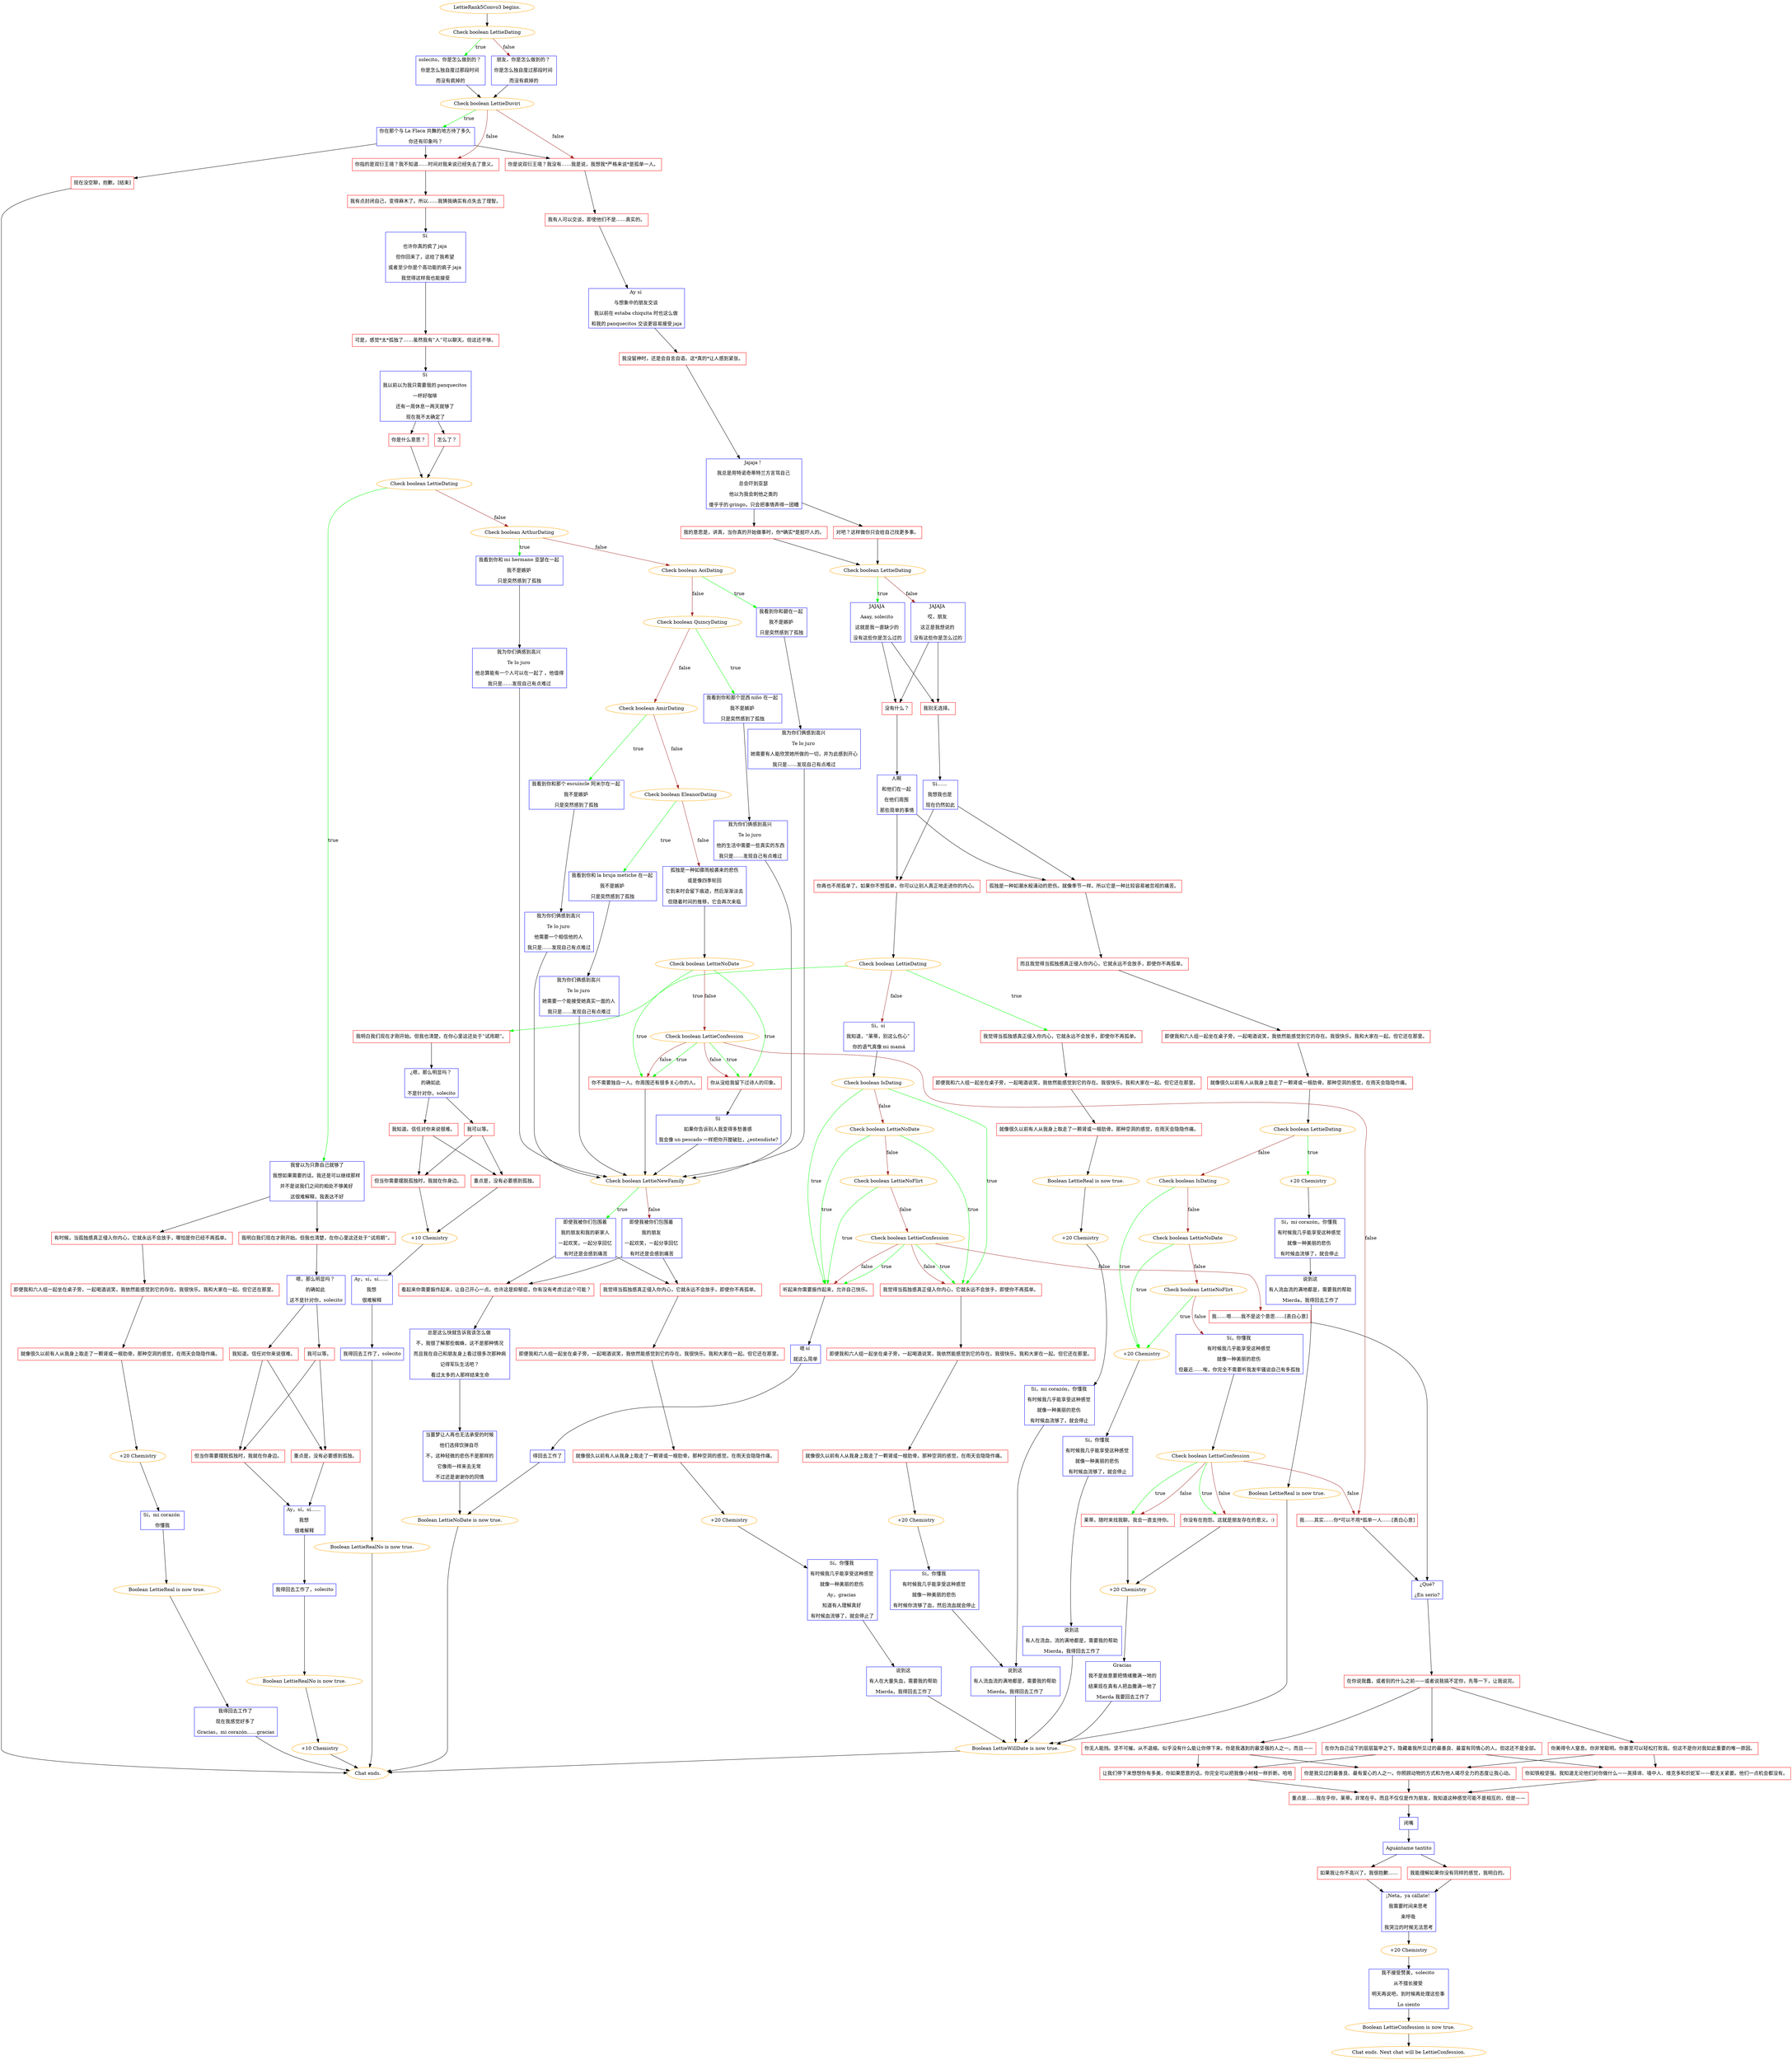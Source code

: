 digraph {
	"LettieRank5Convo3 begins." [color=orange];
		"LettieRank5Convo3 begins." -> j3431786115;
	j3431786115 [label="Check boolean LettieDating",color=orange];
		j3431786115 -> j2879677098 [label=true,color=green];
		j3431786115 -> j518336045 [label=false,color=brown];
	j2879677098 [label="solecito，你是怎么做到的？ 
你是怎么独自度过那段时间 
而没有疯掉的",shape=box,color=blue];
		j2879677098 -> j1513894469;
	j518336045 [label="朋友，你是怎么做到的？ 
你是怎么独自度过那段时间 
而没有疯掉的",shape=box,color=blue];
		j518336045 -> j1513894469;
	j1513894469 [label="Check boolean LettieDuviri",color=orange];
		j1513894469 -> j4170885425 [label=true,color=green];
		j1513894469 -> j2743658471 [label=false,color=brown];
		j1513894469 -> j3170384814 [label=false,color=brown];
	j4170885425 [label="你在那个与 La Flaca 共舞的地方待了多久 
你还有印象吗？",shape=box,color=blue];
		j4170885425 -> j2743658471;
		j4170885425 -> j3170384814;
		j4170885425 -> j1798860137;
	j2743658471 [label="你指的是双衍王境？我不知道……时间对我来说已经失去了意义。",shape=box,color=red];
		j2743658471 -> j2594619570;
	j3170384814 [label="你是说双衍王境？我没有……我是说，我想我*严格来说*是孤单一人。",shape=box,color=red];
		j3170384814 -> j1917135767;
	j1798860137 [label="现在没空聊，抱歉。[结束]",shape=box,color=red];
		j1798860137 -> "Chat ends.";
	j2594619570 [label="我有点封闭自己，变得麻木了。所以……我猜我确实有点失去了理智。",shape=box,color=red];
		j2594619570 -> j3985775820;
	j1917135767 [label="我有人可以交谈，即使他们不是……真实的。",shape=box,color=red];
		j1917135767 -> j2613460428;
	"Chat ends." [color=orange];
	j3985775820 [label="Sí 
也许你真的疯了 jaja 
但你回来了，这给了我希望 
或者至少你是个高功能的疯子 jaja 
我觉得这样我也能接受",shape=box,color=blue];
		j3985775820 -> j2017014758;
	j2613460428 [label="Ay sí 
与想象中的朋友交谈 
我以前在 estaba chiquita 时也这么做 
和我的 panquecitos 交谈更容易接受 jaja",shape=box,color=blue];
		j2613460428 -> j2629027349;
	j2017014758 [label="可是，感觉*太*孤独了……虽然我有“人”可以聊天。但这还不够。",shape=box,color=red];
		j2017014758 -> j1174117776;
	j2629027349 [label="我没留神时，还是会自言自语。这*真的*让人感到紧张。",shape=box,color=red];
		j2629027349 -> j932803113;
	j1174117776 [label="Sí 
我以前以为我只需要我的 panquecitos 
一杯好咖啡 
还有一周休息一两天就够了 
现在我不太确定了",shape=box,color=blue];
		j1174117776 -> j359630724;
		j1174117776 -> j3846862017;
	j932803113 [label="Jajaja！ 
我总是用特诺奇蒂特兰方言骂自己 
总会吓到亚瑟 
他以为我会刺他之类的 
傻乎乎的 gringo，只会把事情弄得一团糟",shape=box,color=blue];
		j932803113 -> j2973511775;
		j932803113 -> j4129206323;
	j359630724 [label="你是什么意思？",shape=box,color=red];
		j359630724 -> j3706178351;
	j3846862017 [label="怎么了？",shape=box,color=red];
		j3846862017 -> j3706178351;
	j2973511775 [label="我的意思是，讲真，当你真的开始做事时，你*确实*是挺吓人的。",shape=box,color=red];
		j2973511775 -> j2781908573;
	j4129206323 [label="对吧？这样做你只会给自己找更多事。",shape=box,color=red];
		j4129206323 -> j2781908573;
	j3706178351 [label="Check boolean LettieDating",color=orange];
		j3706178351 -> j940673093 [label=true,color=green];
		j3706178351 -> j2058576540 [label=false,color=brown];
	j2781908573 [label="Check boolean LettieDating",color=orange];
		j2781908573 -> j1085352447 [label=true,color=green];
		j2781908573 -> j1789498675 [label=false,color=brown];
	j940673093 [label="我曾以为只靠自己就够了
我想如果需要的话，我还是可以继续那样 
并不是说我们之间的相处不够美好 
这很难解释，我表达不好",shape=box,color=blue];
		j940673093 -> j1412674203;
		j940673093 -> j1024860654;
	j2058576540 [label="Check boolean ArthurDating",color=orange];
		j2058576540 -> j3738907915 [label=true,color=green];
		j2058576540 -> j737259859 [label=false,color=brown];
	j1085352447 [label="JAJAJA 
Aaay, solecito 
这就是我一直缺少的 
没有这些你是怎么过的",shape=box,color=blue];
		j1085352447 -> j3881558928;
		j1085352447 -> j2344199047;
	j1789498675 [label="JAJAJA 
哎，朋友 
这正是我想说的 
没有这些你是怎么过的",shape=box,color=blue];
		j1789498675 -> j3881558928;
		j1789498675 -> j2344199047;
	j1412674203 [label="我明白我们现在才刚开始。但我也清楚，在你心里这还处于“试用期”。",shape=box,color=red];
		j1412674203 -> j1895768086;
	j1024860654 [label="有时候，当孤独感真正侵入你内心，它就永远不会放手，哪怕是你已经不再孤单。",shape=box,color=red];
		j1024860654 -> j2425372440;
	j3738907915 [label="我看到你和 mi hermano 亚瑟在一起 
我不是嫉妒 
只是突然感到了孤独",shape=box,color=blue];
		j3738907915 -> j710553727;
	j737259859 [label="Check boolean AoiDating",color=orange];
		j737259859 -> j1954538600 [label=true,color=green];
		j737259859 -> j3783233695 [label=false,color=brown];
	j3881558928 [label="没有什么？",shape=box,color=red];
		j3881558928 -> j1565040309;
	j2344199047 [label="我别无选择。",shape=box,color=red];
		j2344199047 -> j2631114059;
	j1895768086 [label="嗯，那么明显吗？ 
的确如此 
这不是针对你，solecito",shape=box,color=blue];
		j1895768086 -> j2757733871;
		j1895768086 -> j1048226905;
	j2425372440 [label="即便我和六人组一起坐在桌子旁，一起喝酒说笑，我依然能感觉到它的存在。我很快乐。我和大家在一起。但它还在那里。",shape=box,color=red];
		j2425372440 -> j323844993;
	j710553727 [label="我为你们俩感到高兴 
Te lo juro 
他总算能有一个人可以在一起了 ，他值得
我只是……发现自己有点难过",shape=box,color=blue];
		j710553727 -> j3973502553;
	j1954538600 [label="我看到你和碧在一起 
我不是嫉妒 
只是突然感到了孤独",shape=box,color=blue];
		j1954538600 -> j4037143669;
	j3783233695 [label="Check boolean QuincyDating",color=orange];
		j3783233695 -> j4108460531 [label=true,color=green];
		j3783233695 -> j4017564867 [label=false,color=brown];
	j1565040309 [label="人啊 
和他们在一起 
在他们周围 
那些简单的事情",shape=box,color=blue];
		j1565040309 -> j423924881;
		j1565040309 -> j2094928805;
	j2631114059 [label="Sí…… 
我想我也是 
现在仍然如此",shape=box,color=blue];
		j2631114059 -> j423924881;
		j2631114059 -> j2094928805;
	j2757733871 [label="我知道。信任对你来说很难。",shape=box,color=red];
		j2757733871 -> j723457603;
		j2757733871 -> j3380089757;
	j1048226905 [label="我可以等。",shape=box,color=red];
		j1048226905 -> j723457603;
		j1048226905 -> j3380089757;
	j323844993 [label="就像很久以前有人从我身上取走了一颗肾或一根肋骨。那种空洞的感觉，在雨天会隐隐作痛。",shape=box,color=red];
		j323844993 -> j4165486034;
	j3973502553 [label="Check boolean LettieNewFamily",color=orange];
		j3973502553 -> j2581159448 [label=true,color=green];
		j3973502553 -> j1019742776 [label=false,color=brown];
	j4037143669 [label="我为你们俩感到高兴 
Te lo juro 
她需要有人能欣赏她所做的一切，并为此感到开心
我只是……发现自己有点难过",shape=box,color=blue];
		j4037143669 -> j3973502553;
	j4108460531 [label="我看到你和那个昆西 niño 在一起 
我不是嫉妒 
只是突然感到了孤独",shape=box,color=blue];
		j4108460531 -> j4001498679;
	j4017564867 [label="Check boolean AmirDating",color=orange];
		j4017564867 -> j1125993252 [label=true,color=green];
		j4017564867 -> j3605870994 [label=false,color=brown];
	j423924881 [label="孤独是一种如潮水般涌动的悲伤。就像季节一样。所以它是一种比较容易被忽视的痛苦。",shape=box,color=red];
		j423924881 -> j2140463727;
	j2094928805 [label="你再也不用孤单了。如果你不想孤单，你可以让别人真正地走进你的内心。",shape=box,color=red];
		j2094928805 -> j2887806631;
	j723457603 [label="但当你需要摆脱孤独时，我就在你身边。",shape=box,color=red];
		j723457603 -> j3475158897;
	j3380089757 [label="重点是，没有必要感到孤独。",shape=box,color=red];
		j3380089757 -> j3475158897;
	j4165486034 [label="+20 Chemistry",color=orange];
		j4165486034 -> j3275187919;
	j2581159448 [label="即使我被你们包围着 
我的朋友和我的新家人 
一起欢笑，一起分享回忆 
有时还是会感到痛苦",shape=box,color=blue];
		j2581159448 -> j1690951775;
		j2581159448 -> j2869310642;
	j1019742776 [label="即使我被你们包围着 
我的朋友 
一起欢笑，一起分享回忆 
有时还是会感到痛苦",shape=box,color=blue];
		j1019742776 -> j1690951775;
		j1019742776 -> j2869310642;
	j4001498679 [label="我为你们俩感到高兴 
Te lo juro 
他的生活中需要一些真实的东西
我只是……发现自己有点难过",shape=box,color=blue];
		j4001498679 -> j3973502553;
	j1125993252 [label="我看到你和那个 escuincle 阿米尔在一起 
我不是嫉妒 
只是突然感到了孤独",shape=box,color=blue];
		j1125993252 -> j1659110567;
	j3605870994 [label="Check boolean EleanorDating",color=orange];
		j3605870994 -> j2358100707 [label=true,color=green];
		j3605870994 -> j2753565228 [label=false,color=brown];
	j2140463727 [label="而且我觉得当孤独感真正侵入你内心，它就永远不会放手，即使你不再孤单。",shape=box,color=red];
		j2140463727 -> j1406092709;
	j2887806631 [label="Check boolean LettieDating",color=orange];
		j2887806631 -> j4064792682 [label=true,color=green];
		j2887806631 -> j483024360 [label=true,color=green];
		j2887806631 -> j2883112001 [label=false,color=brown];
	j3475158897 [label="Ay，sí，sí…… 
我想 
很难解释",shape=box,color=blue];
		j3475158897 -> j2174935897;
	j3275187919 [label="Sí，mi corazón 
你懂我",shape=box,color=blue];
		j3275187919 -> j4124641411;
	j1690951775 [label="我觉得当孤独感真正侵入你内心，它就永远不会放手，即使你不再孤单。",shape=box,color=red];
		j1690951775 -> j3159441435;
	j2869310642 [label="看起来你需要振作起来，让自己开心一点。也许这是抑郁症，你有没有考虑过这个可能？",shape=box,color=red];
		j2869310642 -> j49817849;
	j1659110567 [label="我为你们俩感到高兴 
Te lo juro 
他需要一个相信他的人 
我只是……发现自己有点难过",shape=box,color=blue];
		j1659110567 -> j3973502553;
	j2358100707 [label="我看到你和 la bruja metiche 在一起 
我不是嫉妒 
只是突然感到了孤独",shape=box,color=blue];
		j2358100707 -> j3771139588;
	j2753565228 [label="孤独是一种如骤雨般袭来的悲伤
或是像四季轮回
它到来时会留下痕迹，然后渐渐淡去
但随着时间的推移，它会再次来临",shape=box,color=blue];
		j2753565228 -> j2778667326;
	j1406092709 [label="即便我和六人组一起坐在桌子旁，一起喝酒说笑，我依然能感觉到它的存在。我很快乐。我和大家在一起。但它还在那里。",shape=box,color=red];
		j1406092709 -> j972219196;
	j4064792682 [label="我明白我们现在才刚开始。但我也清楚，在你心里这还处于“试用期”。",shape=box,color=red];
		j4064792682 -> j2700336151;
	j483024360 [label="我觉得当孤独感真正侵入你内心，它就永远不会放手，即使你不再孤单。",shape=box,color=red];
		j483024360 -> j2642823523;
	j2883112001 [label="Sí，sí 
我知道，“莱蒂，别这么伤心” 
你的语气真像 mi mamá",shape=box,color=blue];
		j2883112001 -> j2867204249;
	j2174935897 [label="我得回去工作了，solecito",shape=box,color=blue];
		j2174935897 -> j1620244087;
	j4124641411 [label="Boolean LettieReal is now true.",color=orange];
		j4124641411 -> j3552638937;
	j3159441435 [label="即便我和六人组一起坐在桌子旁，一起喝酒说笑，我依然能感觉到它的存在。我很快乐。我和大家在一起。但它还在那里。",shape=box,color=red];
		j3159441435 -> j6250092;
	j49817849 [label="总是这么快就告诉我该怎么做 
 不，我很了解那些蜘蛛，这不是那种情况 
 而且我在自己和朋友身上看过很多次那种病 
 记得军队生活吧？ 
 看过太多的人那样结束生命",shape=box,color=blue];
		j49817849 -> j931391520;
	j3771139588 [label="我为你们俩感到高兴 
Te lo juro 
她需要一个能接受她真实一面的人 
我只是……发现自己有点难过",shape=box,color=blue];
		j3771139588 -> j3973502553;
	j2778667326 [label="Check boolean LettieNoDate",color=orange];
		j2778667326 -> j4245590010 [label=true,color=green];
		j2778667326 -> j2347285528 [label=true,color=green];
		j2778667326 -> j2278430672 [label=false,color=brown];
	j972219196 [label="就像很久以前有人从我身上取走了一颗肾或一根肋骨。那种空洞的感觉，在雨天会隐隐作痛。",shape=box,color=red];
		j972219196 -> j3752408098;
	j2700336151 [label="¿嗯，那么明显吗？ 
的确如此 
不是针对你，solecito",shape=box,color=blue];
		j2700336151 -> j1040987962;
		j2700336151 -> j2206965423;
	j2642823523 [label="即便我和六人组一起坐在桌子旁，一起喝酒说笑，我依然能感觉到它的存在。我很快乐。我和大家在一起。但它还在那里。",shape=box,color=red];
		j2642823523 -> j2765409173;
	j2867204249 [label="Check boolean IsDating",color=orange];
		j2867204249 -> j1396109666 [label=true,color=green];
		j2867204249 -> j362417771 [label=true,color=green];
		j2867204249 -> j2718353565 [label=false,color=brown];
	j1620244087 [label="Boolean LettieRealNo is now true.",color=orange];
		j1620244087 -> j1933300832;
	j3552638937 [label="我得回去工作了 
现在我感觉好多了 
Gracias，mi corazón……gracias",shape=box,color=blue];
		j3552638937 -> "Chat ends.";
	j6250092 [label="就像很久以前有人从我身上取走了一颗肾或一根肋骨。那种空洞的感觉，在雨天会隐隐作痛。",shape=box,color=red];
		j6250092 -> j2570986511;
	j931391520 [label="当噩梦让人再也无法承受的时候
他们选择饮弹自尽 
不，这种轻微的悲伤不是那样的
它像雨一样来去无常 
不过还是谢谢你的同情",shape=box,color=blue];
		j931391520 -> j2703113057;
	j4245590010 [label="你不需要独自一人。你周围还有很多关心你的人。",shape=box,color=red];
		j4245590010 -> j3973502553;
	j2347285528 [label="你从没给我留下过诗人的印象。",shape=box,color=red];
		j2347285528 -> j2741627225;
	j2278430672 [label="Check boolean LettieConfession",color=orange];
		j2278430672 -> j4245590010 [label=true,color=green];
		j2278430672 -> j2347285528 [label=true,color=green];
		j2278430672 -> j4245590010 [label=false,color=brown];
		j2278430672 -> j2347285528 [label=false,color=brown];
		j2278430672 -> j2222081622 [label=false,color=brown];
	j3752408098 [label="Check boolean LettieDating",color=orange];
		j3752408098 -> j1009530441 [label=true,color=green];
		j3752408098 -> j2246228205 [label=false,color=brown];
	j1040987962 [label="我知道。信任对你来说很难。",shape=box,color=red];
		j1040987962 -> j4048442510;
		j1040987962 -> j4040949302;
	j2206965423 [label="我可以等。",shape=box,color=red];
		j2206965423 -> j4048442510;
		j2206965423 -> j4040949302;
	j2765409173 [label="就像很久以前有人从我身上取走了一颗肾或一根肋骨。那种空洞的感觉，在雨天会隐隐作痛。",shape=box,color=red];
		j2765409173 -> j1695658119;
	j1396109666 [label="听起来你需要振作起来，允许自己快乐。",shape=box,color=red];
		j1396109666 -> j2792785833;
	j362417771 [label="我觉得当孤独感真正侵入你内心，它就永远不会放手，即使你不再孤单。",shape=box,color=red];
		j362417771 -> j1559957419;
	j2718353565 [label="Check boolean LettieNoDate",color=orange];
		j2718353565 -> j1396109666 [label=true,color=green];
		j2718353565 -> j362417771 [label=true,color=green];
		j2718353565 -> j3116160337 [label=false,color=brown];
	j1933300832 [label="+10 Chemistry",color=orange];
		j1933300832 -> "Chat ends.";
	j2570986511 [label="+20 Chemistry",color=orange];
		j2570986511 -> j1068955526;
	j2703113057 [label="Boolean LettieNoDate is now true.",color=orange];
		j2703113057 -> "Chat ends.";
	j2741627225 [label="Sí 
如果你告诉别人我变得多愁善感 
我会像 un pescado 一样把你开膛破肚，¿entendiste?",shape=box,color=blue];
		j2741627225 -> j3973502553;
	j2222081622 [label="我……其实……你*可以不用*孤单一人……[表白心意]",shape=box,color=red];
		j2222081622 -> j2369116647;
	j1009530441 [label="+20 Chemistry",color=orange];
		j1009530441 -> j2068578161;
	j2246228205 [label="Check boolean IsDating",color=orange];
		j2246228205 -> j205093265 [label=true,color=green];
		j2246228205 -> j2281631822 [label=false,color=brown];
	j4048442510 [label="但当你需要摆脱孤独时，我就在你身边。",shape=box,color=red];
		j4048442510 -> j3035454569;
	j4040949302 [label="重点是，没有必要感到孤独。",shape=box,color=red];
		j4040949302 -> j3035454569;
	j1695658119 [label="Boolean LettieReal is now true.",color=orange];
		j1695658119 -> j2569077273;
	j2792785833 [label="嗯 sí 
就这么简单",shape=box,color=blue];
		j2792785833 -> j275173459;
	j1559957419 [label="即便我和六人组一起坐在桌子旁，一起喝酒说笑，我依然能感觉到它的存在。我很快乐。我和大家在一起。但它还在那里。",shape=box,color=red];
		j1559957419 -> j1647716783;
	j3116160337 [label="Check boolean LettieNoFlirt",color=orange];
		j3116160337 -> j1396109666 [label=true,color=green];
		j3116160337 -> j129282513 [label=false,color=brown];
	j1068955526 [label="Sí，你懂我 
有时候我几乎能享受这种感觉 
就像一种美丽的悲伤 
Ay，gracias 
知道有人理解真好 
有时候血流够了，就会停止了",shape=box,color=blue];
		j1068955526 -> j887042929;
	j2369116647 [label="¿Qué?
¿En serio?",shape=box,color=blue];
		j2369116647 -> j2329489154;
	j2068578161 [label="Sí，mi corazón，你懂我 
有时候我几乎能享受这种感觉 
就像一种美丽的悲伤 
有时候血流够了，就会停止",shape=box,color=blue];
		j2068578161 -> j3554459348;
	j205093265 [label="+20 Chemistry",color=orange];
		j205093265 -> j2085712383;
	j2281631822 [label="Check boolean LettieNoDate",color=orange];
		j2281631822 -> j205093265 [label=true,color=green];
		j2281631822 -> j3390040892 [label=false,color=brown];
	j3035454569 [label="+10 Chemistry",color=orange];
		j3035454569 -> j3783100953;
	j2569077273 [label="+20 Chemistry",color=orange];
		j2569077273 -> j1507968088;
	j275173459 [label="得回去工作了",shape=box,color=blue];
		j275173459 -> j2703113057;
	j1647716783 [label="就像很久以前有人从我身上取走了一颗肾或一根肋骨。那种空洞的感觉，在雨天会隐隐作痛。",shape=box,color=red];
		j1647716783 -> j137990719;
	j129282513 [label="Check boolean LettieConfession",color=orange];
		j129282513 -> j1396109666 [label=true,color=green];
		j129282513 -> j362417771 [label=true,color=green];
		j129282513 -> j1396109666 [label=false,color=brown];
		j129282513 -> j362417771 [label=false,color=brown];
		j129282513 -> j2048837256 [label=false,color=brown];
	j887042929 [label="说到这 
有人在大量失血，需要我的帮助 
Mierda，我得回去工作了",shape=box,color=blue];
		j887042929 -> j2129367046;
	j2329489154 [label="在你说我蠢，或者别的什么之前——或者说我搞不定你，先等一下，让我说完。",shape=box,color=red];
		j2329489154 -> j3504321112;
		j2329489154 -> j3877881185;
		j2329489154 -> j3989309031;
	j3554459348 [label="说到这 
有人流血流的满地都是，需要我的帮助 
Mierda，我得回去工作了",shape=box,color=blue];
		j3554459348 -> j2414187082;
	j2085712383 [label="Sí，你懂我 
有时候我几乎能享受这种感觉 
就像一种美丽的悲伤 
有时候血流够了，就会停止",shape=box,color=blue];
		j2085712383 -> j1281317765;
	j3390040892 [label="Check boolean LettieNoFlirt",color=orange];
		j3390040892 -> j205093265 [label=true,color=green];
		j3390040892 -> j1418476397 [label=false,color=brown];
	j3783100953 [label="Ay，sí，sí…… 
我想 
很难解释",shape=box,color=blue];
		j3783100953 -> j2807404110;
	j1507968088 [label="Sí，mi corazón，你懂我 
有时候我几乎能享受这种感觉 
就像一种美丽的悲伤 
有时候血流够了，就会停止",shape=box,color=blue];
		j1507968088 -> j1365991030;
	j137990719 [label="+20 Chemistry",color=orange];
		j137990719 -> j2172746276;
	j2048837256 [label="我……嗯……我不是这个意思……[表白心意]",shape=box,color=red];
		j2048837256 -> j2369116647;
	j2129367046 [label="Boolean LettieWillDate is now true.",color=orange];
		j2129367046 -> "Chat ends.";
	j3504321112 [label="你美得令人窒息。你非常聪明。你甚至可以轻松打败我。但这不是你对我如此重要的唯一原因。",shape=box,color=red];
		j3504321112 -> j3448683197;
		j3504321112 -> j2759780847;
	j3877881185 [label="在你为自己设下的层层盔甲之下，隐藏着我所见过的最善良、最富有同情心的人。但这还不是全部。",shape=box,color=red];
		j3877881185 -> j1801282395;
		j3877881185 -> j2759780847;
	j3989309031 [label="你无人能挡。坚不可摧。从不退缩。似乎没有什么能让你停下来。你是我遇到的最坚强的人之一。而且——",shape=box,color=red];
		j3989309031 -> j1801282395;
		j3989309031 -> j3448683197;
	j2414187082 [label="Boolean LettieReal is now true.",color=orange];
		j2414187082 -> j2129367046;
	j1281317765 [label="说到这 
有人在流血，流的满地都是，需要我的帮助 
Mierda，我得回去工作了",shape=box,color=blue];
		j1281317765 -> j2129367046;
	j1418476397 [label="Sí，你懂我 
有时候我几乎能享受这种感觉 
就像一种美丽的悲伤 
但最近……唉，你完全不需要听我发牢骚说自己有多孤独",shape=box,color=blue];
		j1418476397 -> j742488399;
	j2807404110 [label="我得回去工作了，solecito",shape=box,color=blue];
		j2807404110 -> j1195005912;
	j1365991030 [label="说到这 
有人流血流的满地都是，需要我的帮助 
Mierda，我得回去工作了",shape=box,color=blue];
		j1365991030 -> j2129367046;
	j2172746276 [label="Sí，你懂我 
有时候我几乎能享受这种感觉 
就像一种美丽的悲伤 
有时候你流够了血，然后流血就会停止",shape=box,color=blue];
		j2172746276 -> j1365991030;
	j3448683197 [label="你是我见过的最善良、最有爱心的人之一。你照顾动物的方式和为他人竭尽全力的态度让我心动。",shape=box,color=red];
		j3448683197 -> j962325711;
	j2759780847 [label="你如铁般坚强。我知道无论他们对你做什么——英择谛、墙中人、维克多和炽蛇军——都无关紧要。他们一点机会都没有。",shape=box,color=red];
		j2759780847 -> j962325711;
	j1801282395 [label="让我们停下来想想你有多美，你如果愿意的话，你完全可以把我像小树枝一样折断。哈哈",shape=box,color=red];
		j1801282395 -> j962325711;
	j742488399 [label="Check boolean LettieConfession",color=orange];
		j742488399 -> j724397943 [label=true,color=green];
		j742488399 -> j822220013 [label=true,color=green];
		j742488399 -> j724397943 [label=false,color=brown];
		j742488399 -> j822220013 [label=false,color=brown];
		j742488399 -> j2222081622 [label=false,color=brown];
	j1195005912 [label="Boolean LettieRealNo is now true.",color=orange];
		j1195005912 -> "Chat ends.";
	j962325711 [label="重点是……我在乎你，莱蒂。非常在乎。而且不仅仅是作为朋友，我知道这种感觉可能不是相互的，但是——",shape=box,color=red];
		j962325711 -> j446508697;
	j724397943 [label="莱蒂，随时来找我聊。我会一直支持你。",shape=box,color=red];
		j724397943 -> j1828617967;
	j822220013 [label="你没有在抱怨。这就是朋友存在的意义。:)",shape=box,color=red];
		j822220013 -> j1828617967;
	j446508697 [label="闭嘴",shape=box,color=blue];
		j446508697 -> j1642855664;
	j1828617967 [label="+20 Chemistry",color=orange];
		j1828617967 -> j2672520509;
	j1642855664 [label="Aguántame tantito",shape=box,color=blue];
		j1642855664 -> j3802904124;
		j1642855664 -> j1485255348;
	j2672520509 [label="Gracias 
我不是故意要把情绪撒满一地的 
结果现在真有人把血撒满一地了 
Mierda 我要回去工作了",shape=box,color=blue];
		j2672520509 -> j2129367046;
	j3802904124 [label="如果我让你不高兴了，我很抱歉……",shape=box,color=red];
		j3802904124 -> j2294688205;
	j1485255348 [label="我能理解如果你没有同样的感觉，我明白的。",shape=box,color=red];
		j1485255348 -> j2294688205;
	j2294688205 [label="¡Neta，ya cállate! 
我需要时间来思考 
来呼吸 
我哭泣的时候无法思考",shape=box,color=blue];
		j2294688205 -> j753253105;
	j753253105 [label="+20 Chemistry",color=orange];
		j753253105 -> j2087422415;
	j2087422415 [label="我不接受赞美，solecito 
从不擅长接受 
明天再说吧，到时候再处理这些事 
Lo siento",shape=box,color=blue];
		j2087422415 -> j2564553015;
	j2564553015 [label="Boolean LettieConfession is now true.",color=orange];
		j2564553015 -> "Chat ends. Next chat will be LettieConfession.";
	"Chat ends. Next chat will be LettieConfession." [color=orange];
}